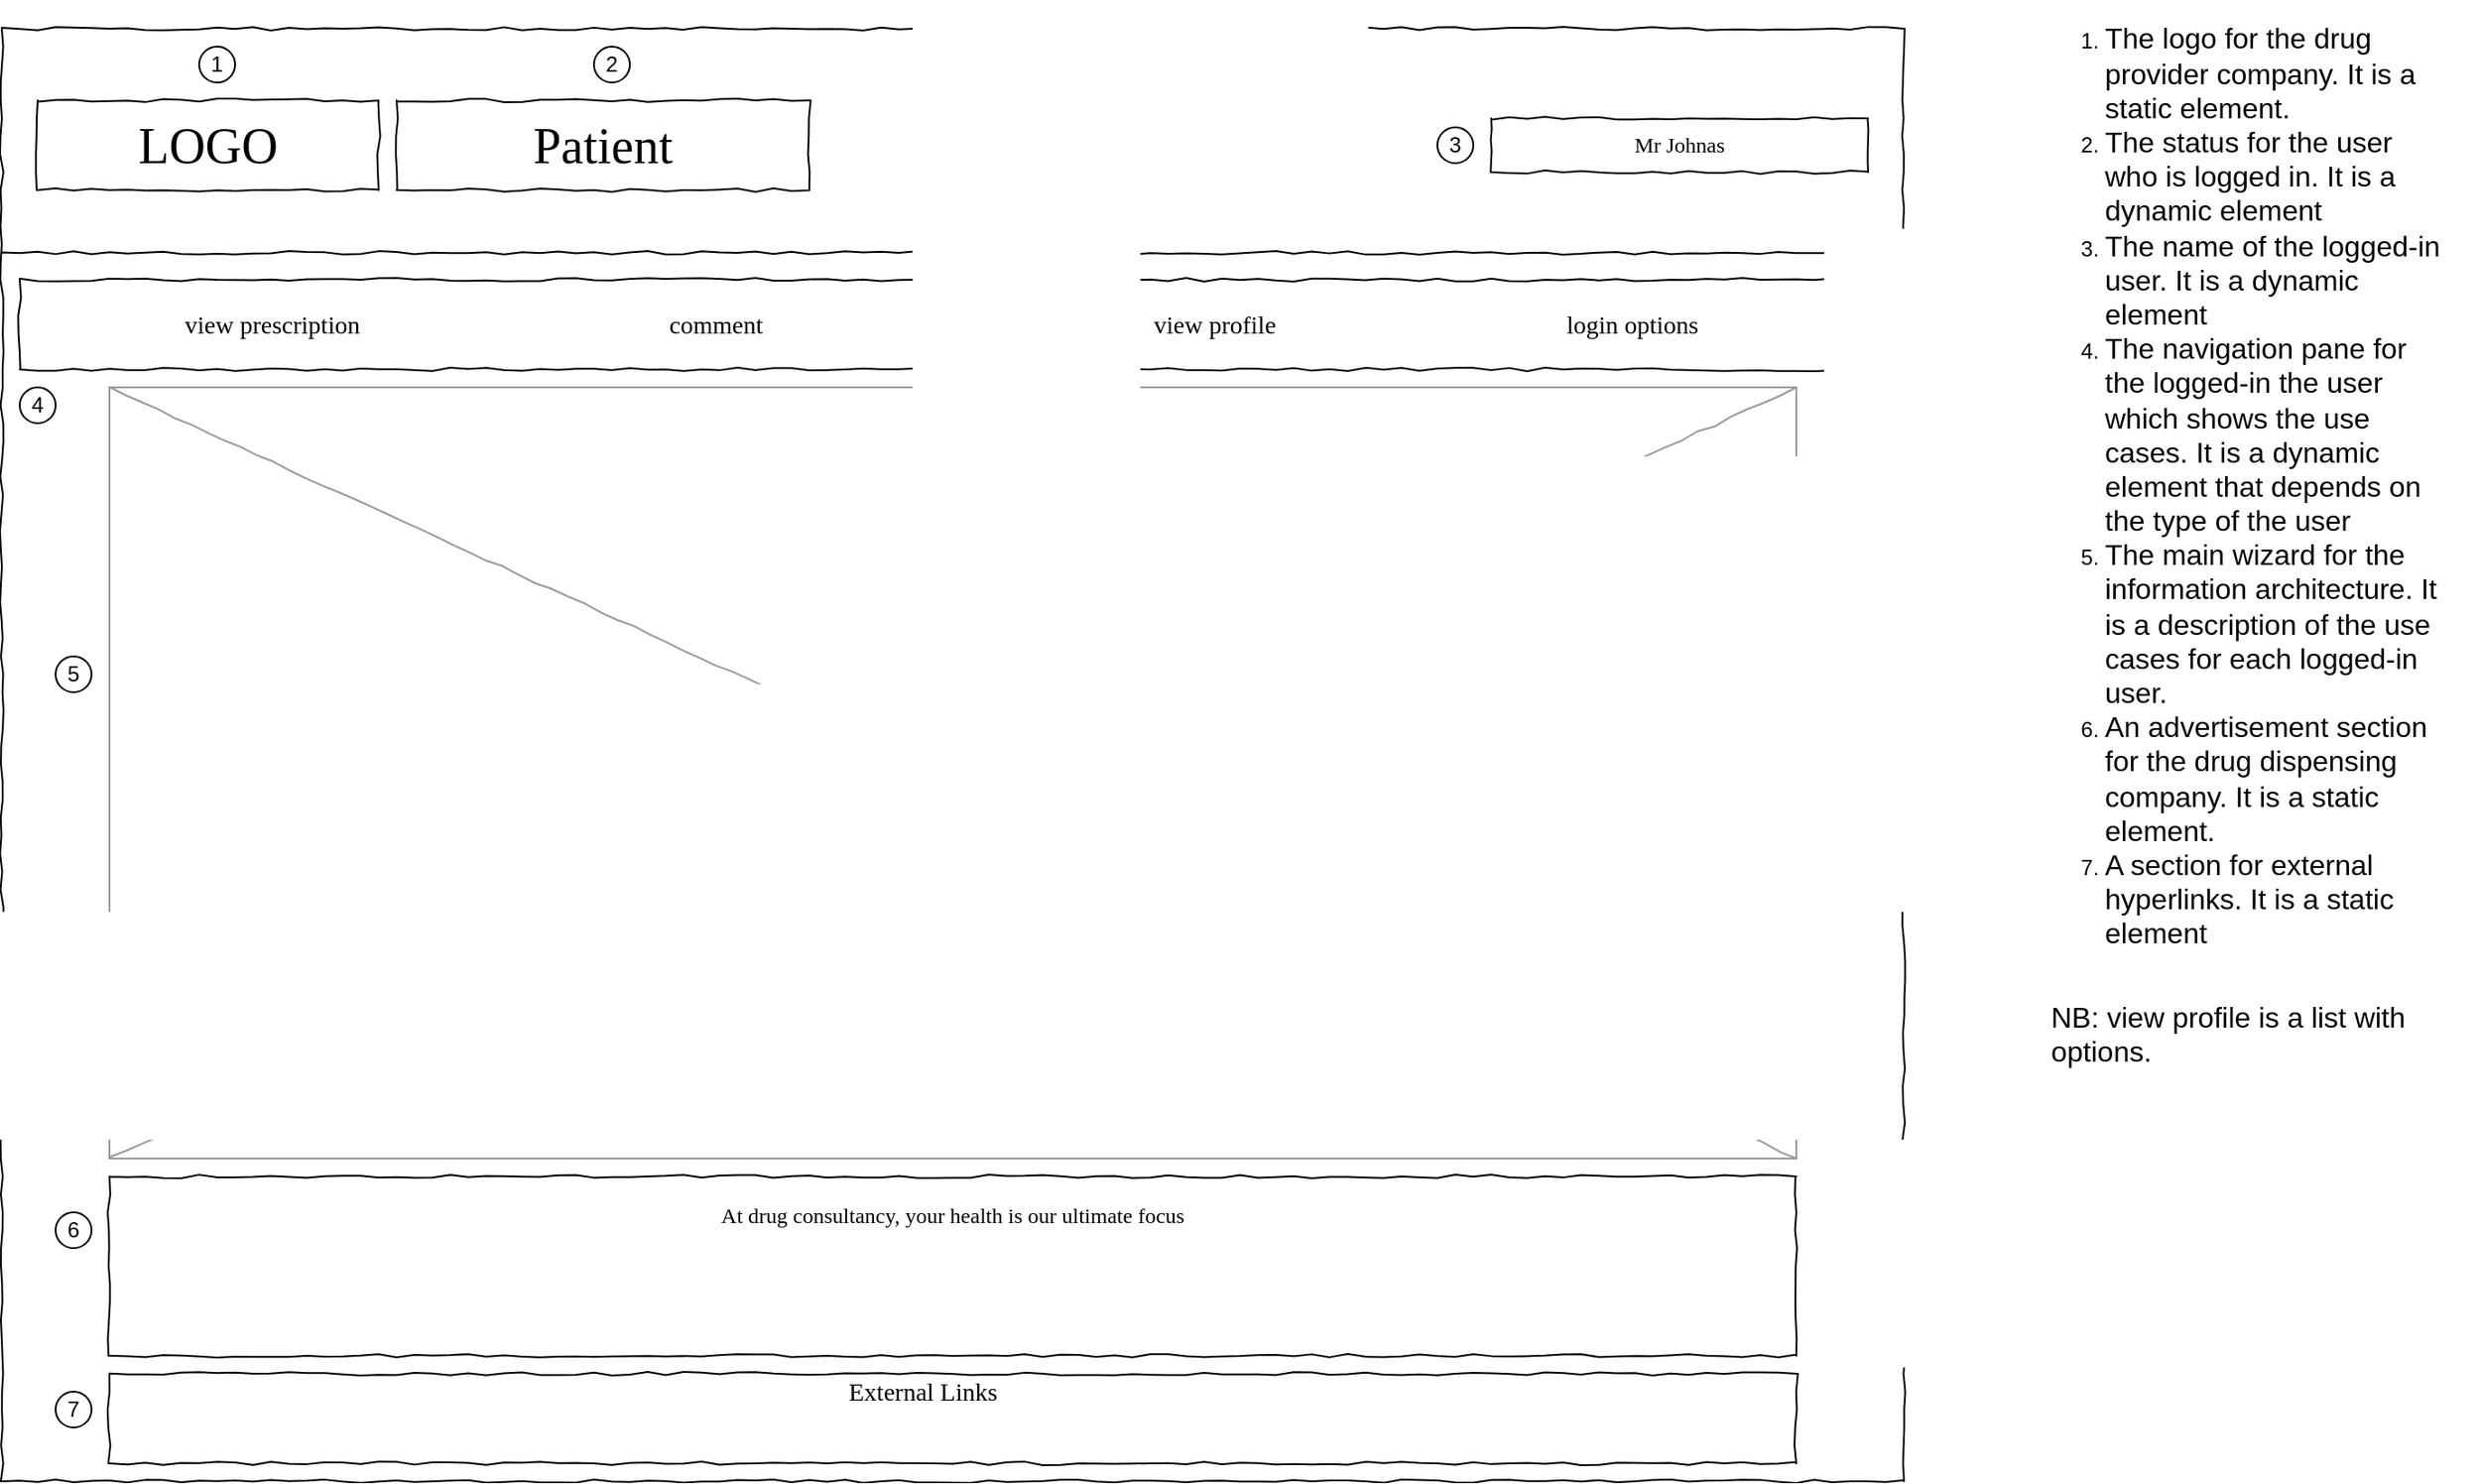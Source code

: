 <mxfile version="21.3.2" type="device">
  <diagram name="Page-1" id="03018318-947c-dd8e-b7a3-06fadd420f32">
    <mxGraphModel dx="1379" dy="679" grid="1" gridSize="10" guides="1" tooltips="1" connect="1" arrows="1" fold="1" page="1" pageScale="1" pageWidth="1400" pageHeight="850" background="#ffffff" math="0" shadow="0">
      <root>
        <mxCell id="0" />
        <mxCell id="1" parent="0" />
        <mxCell id="677b7b8949515195-1" value="" style="whiteSpace=wrap;html=1;rounded=0;shadow=0;labelBackgroundColor=none;strokeColor=#000000;strokeWidth=1;fillColor=none;fontFamily=Verdana;fontSize=12;fontColor=#000000;align=center;comic=1;" parent="1" vertex="1">
          <mxGeometry x="20" y="20" width="1060" height="810" as="geometry" />
        </mxCell>
        <mxCell id="677b7b8949515195-2" value="LOGO" style="whiteSpace=wrap;html=1;rounded=0;shadow=0;labelBackgroundColor=none;strokeWidth=1;fontFamily=Verdana;fontSize=28;align=center;comic=1;" parent="1" vertex="1">
          <mxGeometry x="40" y="60" width="190" height="50" as="geometry" />
        </mxCell>
        <mxCell id="677b7b8949515195-9" value="" style="line;strokeWidth=1;html=1;rounded=0;shadow=0;labelBackgroundColor=none;fillColor=none;fontFamily=Verdana;fontSize=14;fontColor=#000000;align=center;comic=1;" parent="1" vertex="1">
          <mxGeometry x="20" y="140" width="1060" height="10" as="geometry" />
        </mxCell>
        <mxCell id="677b7b8949515195-10" value="" style="whiteSpace=wrap;html=1;rounded=0;shadow=0;labelBackgroundColor=none;strokeWidth=1;fillColor=none;fontFamily=Verdana;fontSize=12;align=center;comic=1;" parent="1" vertex="1">
          <mxGeometry x="30" y="160" width="1040" height="50" as="geometry" />
        </mxCell>
        <mxCell id="677b7b8949515195-14" value="login options" style="text;html=1;points=[];align=left;verticalAlign=top;spacingTop=-4;fontSize=14;fontFamily=Verdana" parent="1" vertex="1">
          <mxGeometry x="890" y="175" width="60" height="20" as="geometry" />
        </mxCell>
        <mxCell id="677b7b8949515195-15" value="&lt;div style=&quot;text-align: justify&quot;&gt;At drug consultancy, your health is our ultimate focus&lt;/div&gt;" style="whiteSpace=wrap;html=1;rounded=0;shadow=0;labelBackgroundColor=none;strokeWidth=1;fillColor=none;fontFamily=Verdana;fontSize=12;align=center;verticalAlign=top;spacing=10;comic=1;" parent="1" vertex="1">
          <mxGeometry x="80" y="660" width="940" height="100" as="geometry" />
        </mxCell>
        <mxCell id="677b7b8949515195-16" value="" style="verticalLabelPosition=bottom;shadow=0;dashed=0;align=center;html=1;verticalAlign=top;strokeWidth=1;shape=mxgraph.mockup.graphics.simpleIcon;strokeColor=#999999;rounded=0;labelBackgroundColor=none;fontFamily=Verdana;fontSize=14;fontColor=#000000;comic=1;" parent="1" vertex="1">
          <mxGeometry x="80" y="220" width="940" height="430" as="geometry" />
        </mxCell>
        <mxCell id="677b7b8949515195-42" value="External Links" style="text;html=1;points=[];align=left;verticalAlign=top;spacingTop=-4;fontSize=14;fontFamily=Verdana" parent="1" vertex="1">
          <mxGeometry x="490" y="770" width="170" height="13" as="geometry" />
        </mxCell>
        <mxCell id="29OP2wmRGH6S1slDclZZ-21" value="&lt;div style=&quot;text-align: justify&quot;&gt;&lt;br&gt;&lt;/div&gt;" style="whiteSpace=wrap;html=1;rounded=0;shadow=0;labelBackgroundColor=none;strokeWidth=1;fillColor=none;fontFamily=Verdana;fontSize=12;align=center;verticalAlign=top;spacing=10;comic=1;" parent="1" vertex="1">
          <mxGeometry x="80" y="770" width="940" height="50" as="geometry" />
        </mxCell>
        <mxCell id="m6ImM0HUmPenZWyBpw_--3" value="Patient" style="whiteSpace=wrap;html=1;rounded=0;shadow=0;labelBackgroundColor=none;strokeWidth=1;fontFamily=Verdana;fontSize=28;align=center;comic=1;" parent="1" vertex="1">
          <mxGeometry x="240" y="60" width="230" height="50" as="geometry" />
        </mxCell>
        <mxCell id="m6ImM0HUmPenZWyBpw_--4" value="Mr Johnas" style="whiteSpace=wrap;html=1;rounded=0;shadow=0;labelBackgroundColor=none;strokeWidth=1;fillColor=none;fontFamily=Verdana;fontSize=12;align=center;comic=1;" parent="1" vertex="1">
          <mxGeometry x="850" y="70" width="210" height="30" as="geometry" />
        </mxCell>
        <mxCell id="m6ImM0HUmPenZWyBpw_--5" value="view profile" style="text;html=1;points=[];align=left;verticalAlign=top;spacingTop=-4;fontSize=14;fontFamily=Verdana" parent="1" vertex="1">
          <mxGeometry x="660" y="175" width="40" height="20" as="geometry" />
        </mxCell>
        <mxCell id="m6ImM0HUmPenZWyBpw_--8" value="4" style="ellipse;whiteSpace=wrap;html=0;" parent="1" vertex="1">
          <mxGeometry x="30" y="220" width="20" height="20" as="geometry" />
        </mxCell>
        <mxCell id="m6ImM0HUmPenZWyBpw_--9" value="5" style="ellipse;whiteSpace=wrap;html=0;" parent="1" vertex="1">
          <mxGeometry x="50" y="370" width="20" height="20" as="geometry" />
        </mxCell>
        <mxCell id="m6ImM0HUmPenZWyBpw_--10" value="6" style="ellipse;whiteSpace=wrap;html=0;" parent="1" vertex="1">
          <mxGeometry x="50" y="680" width="20" height="20" as="geometry" />
        </mxCell>
        <mxCell id="m6ImM0HUmPenZWyBpw_--11" value="7" style="ellipse;whiteSpace=wrap;html=0;" parent="1" vertex="1">
          <mxGeometry x="50" y="780" width="20" height="20" as="geometry" />
        </mxCell>
        <mxCell id="m6ImM0HUmPenZWyBpw_--12" value="2" style="ellipse;whiteSpace=wrap;html=0;" parent="1" vertex="1">
          <mxGeometry x="350" y="30" width="20" height="20" as="geometry" />
        </mxCell>
        <mxCell id="m6ImM0HUmPenZWyBpw_--13" value="3" style="ellipse;whiteSpace=wrap;html=0;" parent="1" vertex="1">
          <mxGeometry x="820" y="75" width="20" height="20" as="geometry" />
        </mxCell>
        <mxCell id="m6ImM0HUmPenZWyBpw_--14" value="1" style="ellipse;whiteSpace=wrap;html=0;" parent="1" vertex="1">
          <mxGeometry x="130" y="30" width="20" height="20" as="geometry" />
        </mxCell>
        <mxCell id="wYLvsmhgvStaaHO1u1rF-6" value="comment" style="text;html=1;points=[];align=left;verticalAlign=top;spacingTop=-4;fontSize=14;fontFamily=Verdana" parent="1" vertex="1">
          <mxGeometry x="390" y="175" width="40" height="20" as="geometry" />
        </mxCell>
        <mxCell id="wYLvsmhgvStaaHO1u1rF-7" value="view prescription" style="text;html=1;points=[];align=left;verticalAlign=top;spacingTop=-4;fontSize=14;fontFamily=Verdana" parent="1" vertex="1">
          <mxGeometry x="120" y="175" width="140" height="20" as="geometry" />
        </mxCell>
        <mxCell id="vDPP8-ETiWq2hLytUZ6X-1" value="&lt;ol&gt;&lt;li&gt;&lt;font style=&quot;font-size: 16px;&quot;&gt;The logo for the drug provider company. It is a static element.&lt;/font&gt;&lt;/li&gt;&lt;li&gt;&lt;font size=&quot;3&quot; style=&quot;&quot;&gt;The status for the user who is logged in. It is a dynamic element&lt;/font&gt;&lt;/li&gt;&lt;li&gt;&lt;font size=&quot;3&quot; style=&quot;&quot;&gt;The name of the logged-in user. It is a dynamic element&lt;/font&gt;&lt;/li&gt;&lt;li&gt;&lt;font size=&quot;3&quot; style=&quot;&quot;&gt;The navigation pane for the logged-in the user which shows the use cases. It is a dynamic element that depends on the type of the user&lt;/font&gt;&lt;/li&gt;&lt;li&gt;&lt;font size=&quot;3&quot; style=&quot;&quot;&gt;The main wizard for the information architecture. It is a description of the use cases for each logged-in user.&lt;/font&gt;&lt;/li&gt;&lt;li&gt;&lt;font size=&quot;3&quot; style=&quot;&quot;&gt;An advertisement section for the drug dispensing company. It is a static element.&lt;/font&gt;&lt;/li&gt;&lt;li&gt;&lt;font size=&quot;3&quot; style=&quot;&quot;&gt;A section for external hyperlinks. It is a static element&lt;/font&gt;&lt;/li&gt;&lt;/ol&gt;" style="text;strokeColor=none;align=left;fillColor=none;html=1;verticalAlign=middle;whiteSpace=wrap;rounded=0;" parent="1" vertex="1">
          <mxGeometry x="1150" y="20" width="230" height="510" as="geometry" />
        </mxCell>
        <mxCell id="vDPP8-ETiWq2hLytUZ6X-2" value="&lt;font style=&quot;font-size: 16px;&quot;&gt;NB: view profile is a list with options.&lt;br&gt;&lt;br&gt;&lt;/font&gt;" style="text;strokeColor=none;align=left;fillColor=none;html=1;verticalAlign=middle;whiteSpace=wrap;rounded=0;" parent="1" vertex="1">
          <mxGeometry x="1160" y="550" width="240" height="80" as="geometry" />
        </mxCell>
      </root>
    </mxGraphModel>
  </diagram>
</mxfile>
